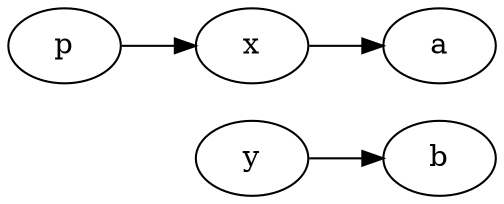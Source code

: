 digraph G {
        rankdir=LR;
        
        // p[color=transparent, fontcolor=transparent];
        q[color=transparent, fontcolor=transparent];
        // x[color=transparent, fontcolor=transparent];
        // y[color=transparent, fontcolor=transparent];
        // a[color=transparent, fontcolor=transparent];
        // b[color=transparent, fontcolor=transparent];

        x -> b[color=transparent];

        p -> x;
        q -> y[color=transparent];
        x -> a;
        y -> b;
        q -> x[color=transparent];
}